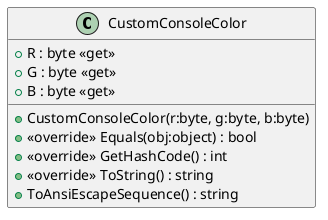 @startuml
class CustomConsoleColor {
    + R : byte <<get>>
    + G : byte <<get>>
    + B : byte <<get>>
    + CustomConsoleColor(r:byte, g:byte, b:byte)
    + <<override>> Equals(obj:object) : bool
    + <<override>> GetHashCode() : int
    + <<override>> ToString() : string
    + ToAnsiEscapeSequence() : string
}
@enduml
